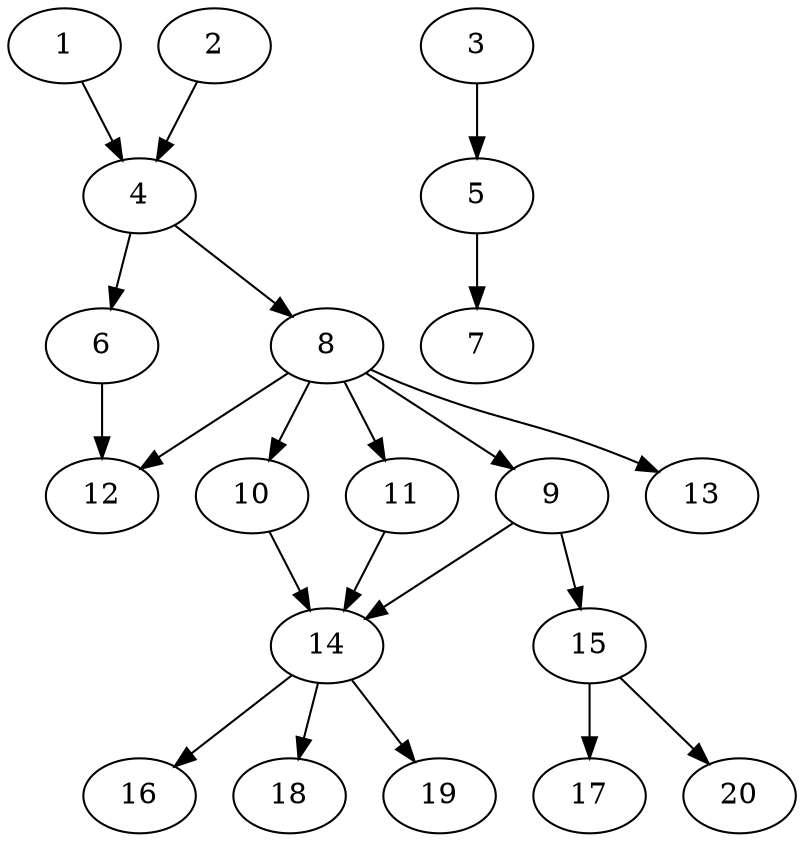 // DAG automatically generated by daggen at Wed Jul 24 22:10:09 2019
// ./daggen --dot -n 20 --ccr 0.5 --fat 0.5 --regular 0.5 --density 0.5 --mindata 5242880 --maxdata 52428800 
digraph G {
  1 [size="82825216", alpha="0.07", expect_size="41412608"] 
  1 -> 4 [size ="41412608"]
  2 [size="38821888", alpha="0.00", expect_size="19410944"] 
  2 -> 4 [size ="19410944"]
  3 [size="14292992", alpha="0.13", expect_size="7146496"] 
  3 -> 5 [size ="7146496"]
  4 [size="21411840", alpha="0.15", expect_size="10705920"] 
  4 -> 6 [size ="10705920"]
  4 -> 8 [size ="10705920"]
  5 [size="35004416", alpha="0.15", expect_size="17502208"] 
  5 -> 7 [size ="17502208"]
  6 [size="45373440", alpha="0.11", expect_size="22686720"] 
  6 -> 12 [size ="22686720"]
  7 [size="61767680", alpha="0.02", expect_size="30883840"] 
  8 [size="92409856", alpha="0.18", expect_size="46204928"] 
  8 -> 9 [size ="46204928"]
  8 -> 10 [size ="46204928"]
  8 -> 11 [size ="46204928"]
  8 -> 12 [size ="46204928"]
  8 -> 13 [size ="46204928"]
  9 [size="80267264", alpha="0.00", expect_size="40133632"] 
  9 -> 14 [size ="40133632"]
  9 -> 15 [size ="40133632"]
  10 [size="14151680", alpha="0.03", expect_size="7075840"] 
  10 -> 14 [size ="7075840"]
  11 [size="10700800", alpha="0.07", expect_size="5350400"] 
  11 -> 14 [size ="5350400"]
  12 [size="44025856", alpha="0.06", expect_size="22012928"] 
  13 [size="45215744", alpha="0.00", expect_size="22607872"] 
  14 [size="104720384", alpha="0.05", expect_size="52360192"] 
  14 -> 16 [size ="52360192"]
  14 -> 18 [size ="52360192"]
  14 -> 19 [size ="52360192"]
  15 [size="81727488", alpha="0.08", expect_size="40863744"] 
  15 -> 17 [size ="40863744"]
  15 -> 20 [size ="40863744"]
  16 [size="56170496", alpha="0.05", expect_size="28085248"] 
  17 [size="15939584", alpha="0.06", expect_size="7969792"] 
  18 [size="26617856", alpha="0.14", expect_size="13308928"] 
  19 [size="17571840", alpha="0.08", expect_size="8785920"] 
  20 [size="18653184", alpha="0.01", expect_size="9326592"] 
}
